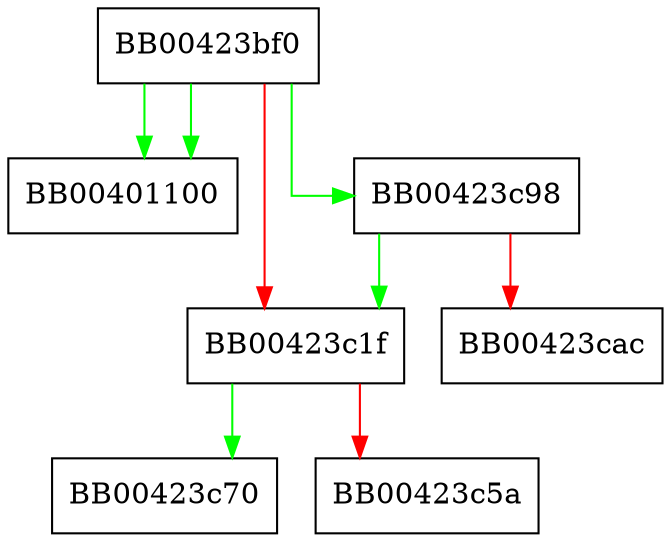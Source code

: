digraph alloc_kdf_algorithm_name {
  node [shape="box"];
  graph [splines=ortho];
  BB00423bf0 -> BB00401100 [color="green"];
  BB00423bf0 -> BB00401100 [color="green"];
  BB00423bf0 -> BB00423c98 [color="green"];
  BB00423bf0 -> BB00423c1f [color="red"];
  BB00423c1f -> BB00423c70 [color="green"];
  BB00423c1f -> BB00423c5a [color="red"];
  BB00423c98 -> BB00423c1f [color="green"];
  BB00423c98 -> BB00423cac [color="red"];
}